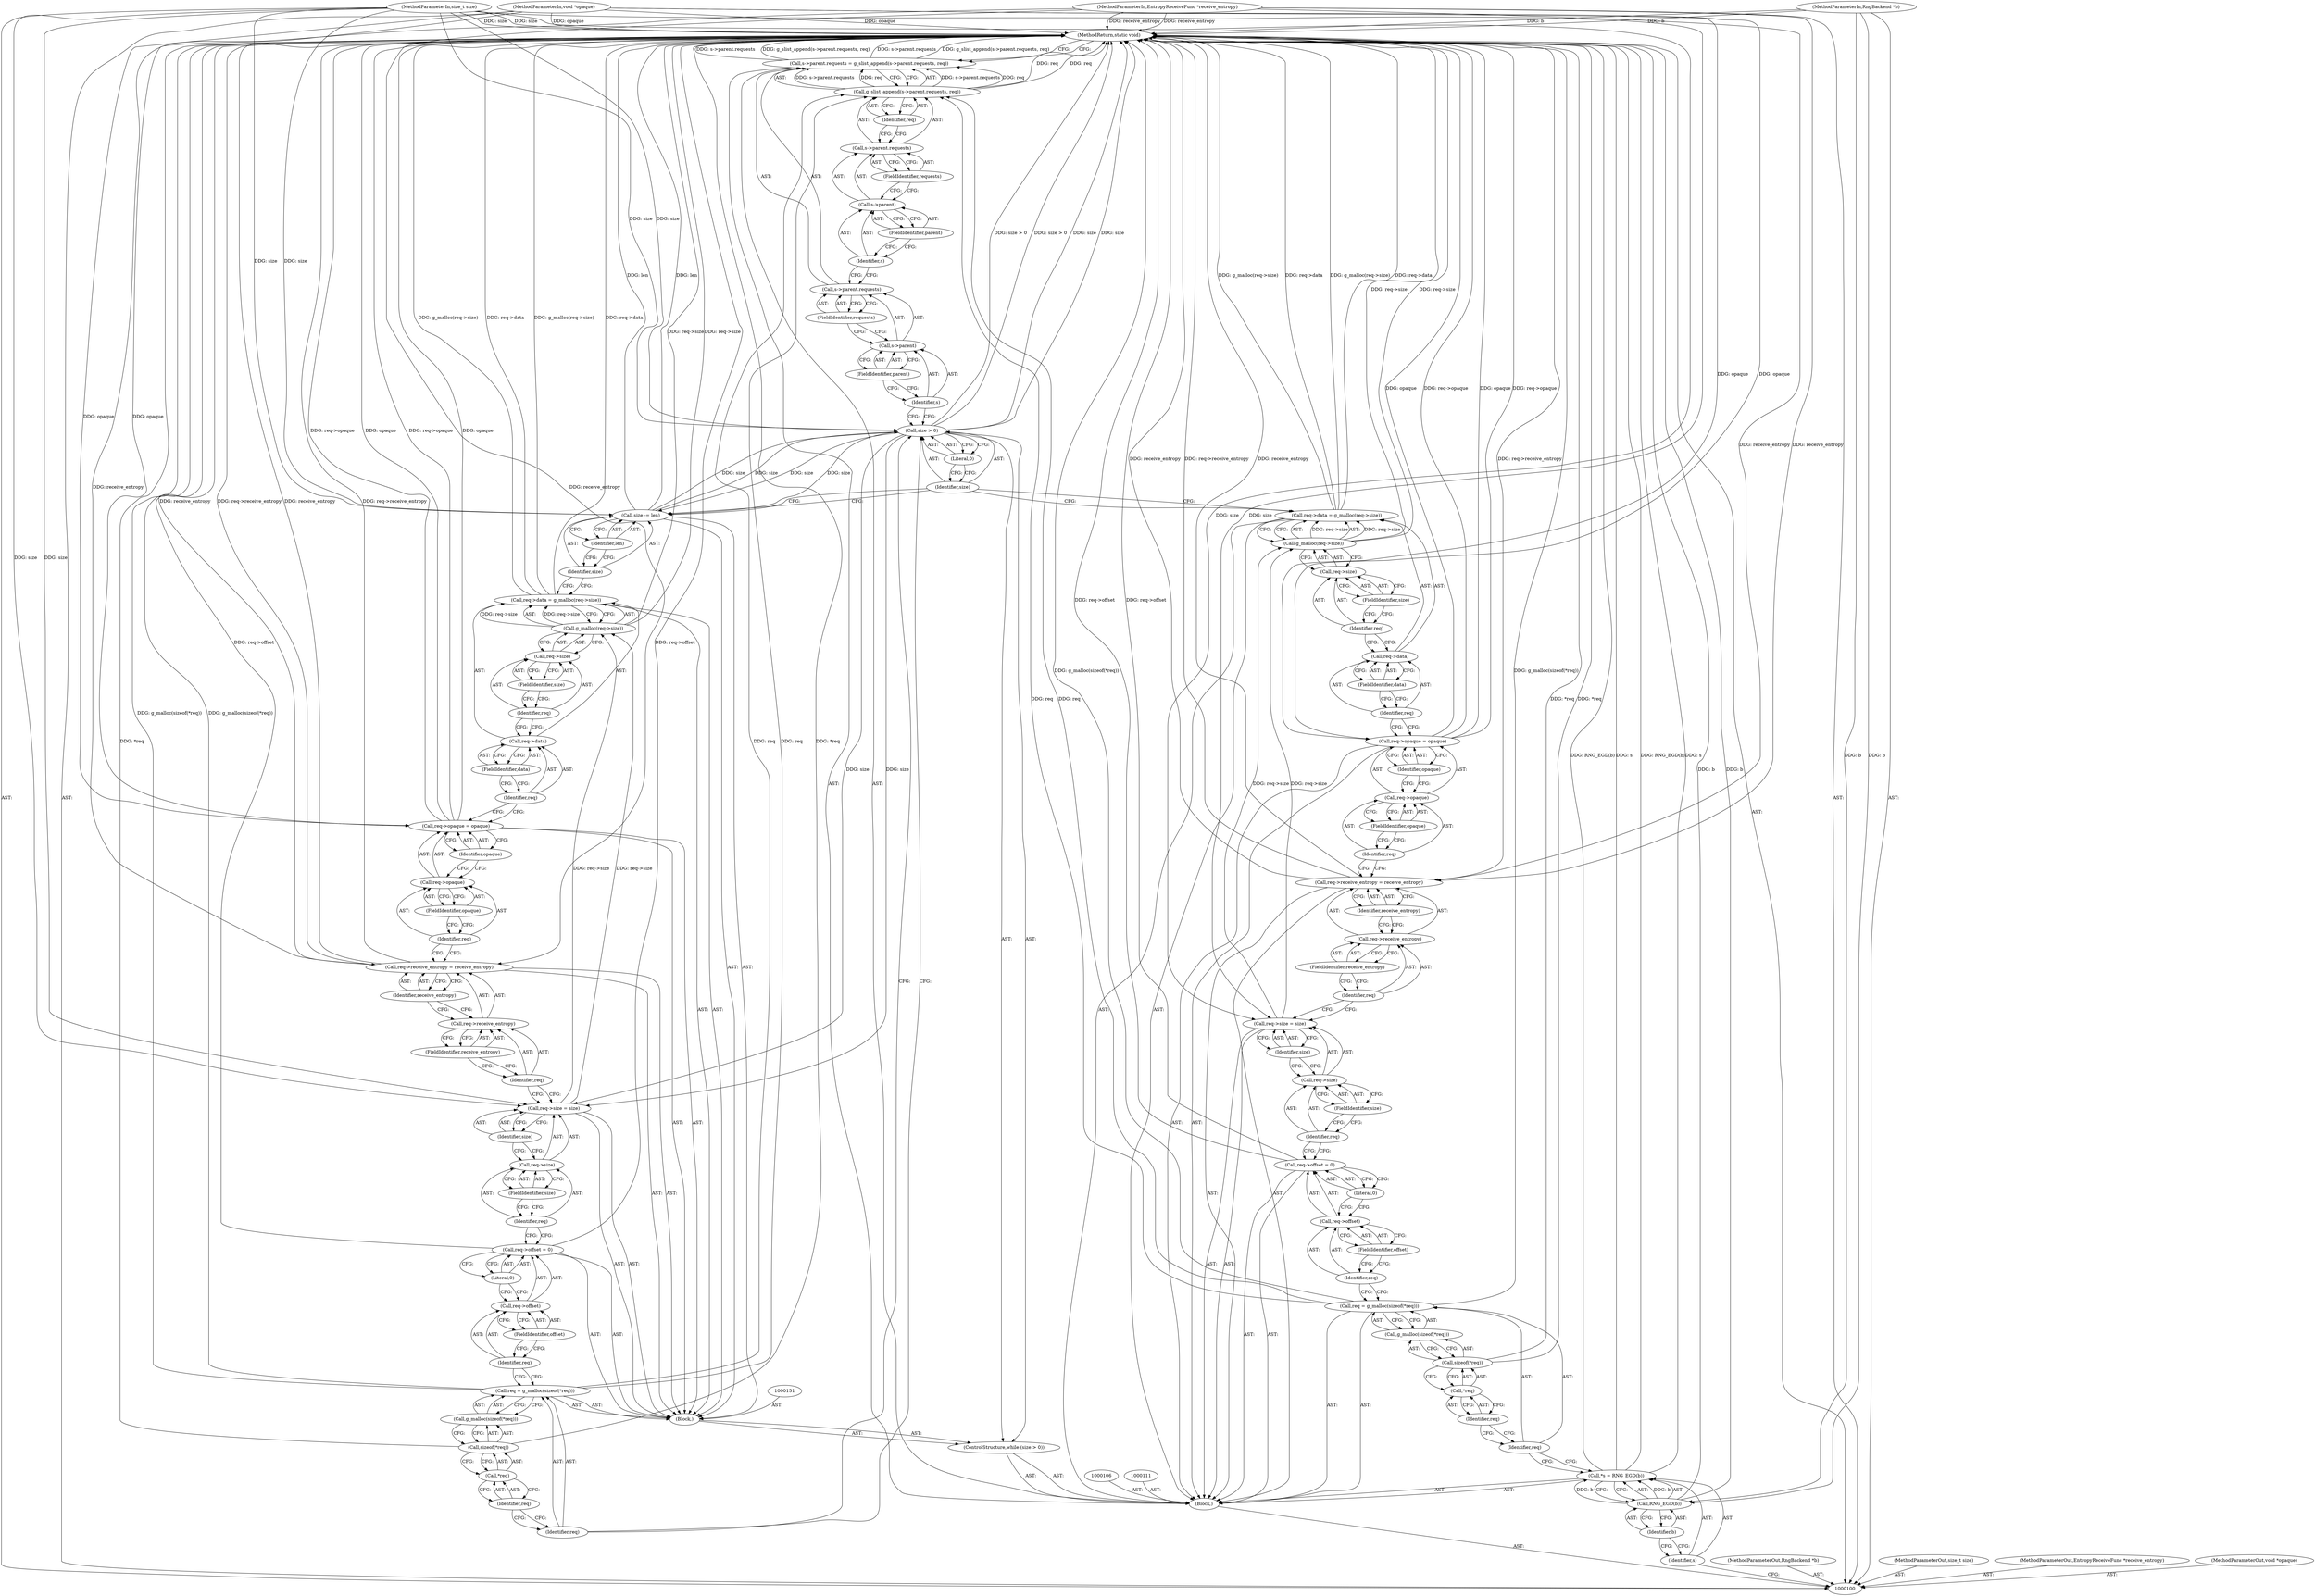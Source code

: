 digraph "1_qemu_60253ed1e6ec6d8e5ef2efe7bf755f475dce9956" {
"1000202" [label="(MethodReturn,static void)"];
"1000101" [label="(MethodParameterIn,RngBackend *b)"];
"1000261" [label="(MethodParameterOut,RngBackend *b)"];
"1000102" [label="(MethodParameterIn,size_t size)"];
"1000262" [label="(MethodParameterOut,size_t size)"];
"1000132" [label="(Identifier,receive_entropy)"];
"1000128" [label="(Call,req->receive_entropy = receive_entropy)"];
"1000129" [label="(Call,req->receive_entropy)"];
"1000130" [label="(Identifier,req)"];
"1000131" [label="(FieldIdentifier,receive_entropy)"];
"1000137" [label="(Identifier,opaque)"];
"1000133" [label="(Call,req->opaque = opaque)"];
"1000134" [label="(Call,req->opaque)"];
"1000135" [label="(Identifier,req)"];
"1000136" [label="(FieldIdentifier,opaque)"];
"1000142" [label="(Call,g_malloc(req->size))"];
"1000143" [label="(Call,req->size)"];
"1000144" [label="(Identifier,req)"];
"1000145" [label="(FieldIdentifier,size)"];
"1000138" [label="(Call,req->data = g_malloc(req->size))"];
"1000139" [label="(Call,req->data)"];
"1000140" [label="(Identifier,req)"];
"1000141" [label="(FieldIdentifier,data)"];
"1000147" [label="(Call,size > 0)"];
"1000148" [label="(Identifier,size)"];
"1000149" [label="(Literal,0)"];
"1000146" [label="(ControlStructure,while (size > 0))"];
"1000150" [label="(Block,)"];
"1000154" [label="(Call,g_malloc(sizeof(*req)))"];
"1000155" [label="(Call,sizeof(*req))"];
"1000156" [label="(Call,*req)"];
"1000157" [label="(Identifier,req)"];
"1000152" [label="(Call,req = g_malloc(sizeof(*req)))"];
"1000153" [label="(Identifier,req)"];
"1000162" [label="(Literal,0)"];
"1000158" [label="(Call,req->offset = 0)"];
"1000159" [label="(Call,req->offset)"];
"1000160" [label="(Identifier,req)"];
"1000161" [label="(FieldIdentifier,offset)"];
"1000167" [label="(Identifier,size)"];
"1000163" [label="(Call,req->size = size)"];
"1000164" [label="(Call,req->size)"];
"1000165" [label="(Identifier,req)"];
"1000166" [label="(FieldIdentifier,size)"];
"1000103" [label="(MethodParameterIn,EntropyReceiveFunc *receive_entropy)"];
"1000263" [label="(MethodParameterOut,EntropyReceiveFunc *receive_entropy)"];
"1000172" [label="(Identifier,receive_entropy)"];
"1000168" [label="(Call,req->receive_entropy = receive_entropy)"];
"1000169" [label="(Call,req->receive_entropy)"];
"1000170" [label="(Identifier,req)"];
"1000171" [label="(FieldIdentifier,receive_entropy)"];
"1000177" [label="(Identifier,opaque)"];
"1000173" [label="(Call,req->opaque = opaque)"];
"1000174" [label="(Call,req->opaque)"];
"1000175" [label="(Identifier,req)"];
"1000176" [label="(FieldIdentifier,opaque)"];
"1000182" [label="(Call,g_malloc(req->size))"];
"1000183" [label="(Call,req->size)"];
"1000184" [label="(Identifier,req)"];
"1000185" [label="(FieldIdentifier,size)"];
"1000178" [label="(Call,req->data = g_malloc(req->size))"];
"1000179" [label="(Call,req->data)"];
"1000180" [label="(Identifier,req)"];
"1000181" [label="(FieldIdentifier,data)"];
"1000188" [label="(Identifier,len)"];
"1000186" [label="(Call,size -= len)"];
"1000187" [label="(Identifier,size)"];
"1000194" [label="(FieldIdentifier,requests)"];
"1000195" [label="(Call,g_slist_append(s->parent.requests, req))"];
"1000189" [label="(Call,s->parent.requests = g_slist_append(s->parent.requests, req))"];
"1000190" [label="(Call,s->parent.requests)"];
"1000191" [label="(Call,s->parent)"];
"1000192" [label="(Identifier,s)"];
"1000196" [label="(Call,s->parent.requests)"];
"1000197" [label="(Call,s->parent)"];
"1000198" [label="(Identifier,s)"];
"1000199" [label="(FieldIdentifier,parent)"];
"1000200" [label="(FieldIdentifier,requests)"];
"1000201" [label="(Identifier,req)"];
"1000193" [label="(FieldIdentifier,parent)"];
"1000104" [label="(MethodParameterIn,void *opaque)"];
"1000264" [label="(MethodParameterOut,void *opaque)"];
"1000105" [label="(Block,)"];
"1000107" [label="(Call,*s = RNG_EGD(b))"];
"1000108" [label="(Identifier,s)"];
"1000109" [label="(Call,RNG_EGD(b))"];
"1000110" [label="(Identifier,b)"];
"1000114" [label="(Call,g_malloc(sizeof(*req)))"];
"1000115" [label="(Call,sizeof(*req))"];
"1000116" [label="(Call,*req)"];
"1000117" [label="(Identifier,req)"];
"1000112" [label="(Call,req = g_malloc(sizeof(*req)))"];
"1000113" [label="(Identifier,req)"];
"1000122" [label="(Literal,0)"];
"1000118" [label="(Call,req->offset = 0)"];
"1000119" [label="(Call,req->offset)"];
"1000120" [label="(Identifier,req)"];
"1000121" [label="(FieldIdentifier,offset)"];
"1000127" [label="(Identifier,size)"];
"1000123" [label="(Call,req->size = size)"];
"1000124" [label="(Call,req->size)"];
"1000125" [label="(Identifier,req)"];
"1000126" [label="(FieldIdentifier,size)"];
"1000202" -> "1000100"  [label="AST: "];
"1000202" -> "1000189"  [label="CFG: "];
"1000195" -> "1000202"  [label="DDG: req"];
"1000107" -> "1000202"  [label="DDG: s"];
"1000107" -> "1000202"  [label="DDG: RNG_EGD(b)"];
"1000147" -> "1000202"  [label="DDG: size"];
"1000147" -> "1000202"  [label="DDG: size > 0"];
"1000152" -> "1000202"  [label="DDG: g_malloc(sizeof(*req))"];
"1000142" -> "1000202"  [label="DDG: req->size"];
"1000173" -> "1000202"  [label="DDG: opaque"];
"1000173" -> "1000202"  [label="DDG: req->opaque"];
"1000118" -> "1000202"  [label="DDG: req->offset"];
"1000178" -> "1000202"  [label="DDG: g_malloc(req->size)"];
"1000178" -> "1000202"  [label="DDG: req->data"];
"1000158" -> "1000202"  [label="DDG: req->offset"];
"1000186" -> "1000202"  [label="DDG: len"];
"1000168" -> "1000202"  [label="DDG: receive_entropy"];
"1000168" -> "1000202"  [label="DDG: req->receive_entropy"];
"1000138" -> "1000202"  [label="DDG: g_malloc(req->size)"];
"1000138" -> "1000202"  [label="DDG: req->data"];
"1000189" -> "1000202"  [label="DDG: s->parent.requests"];
"1000189" -> "1000202"  [label="DDG: g_slist_append(s->parent.requests, req)"];
"1000104" -> "1000202"  [label="DDG: opaque"];
"1000112" -> "1000202"  [label="DDG: g_malloc(sizeof(*req))"];
"1000128" -> "1000202"  [label="DDG: receive_entropy"];
"1000128" -> "1000202"  [label="DDG: req->receive_entropy"];
"1000133" -> "1000202"  [label="DDG: req->opaque"];
"1000133" -> "1000202"  [label="DDG: opaque"];
"1000103" -> "1000202"  [label="DDG: receive_entropy"];
"1000102" -> "1000202"  [label="DDG: size"];
"1000101" -> "1000202"  [label="DDG: b"];
"1000109" -> "1000202"  [label="DDG: b"];
"1000155" -> "1000202"  [label="DDG: *req"];
"1000115" -> "1000202"  [label="DDG: *req"];
"1000182" -> "1000202"  [label="DDG: req->size"];
"1000101" -> "1000100"  [label="AST: "];
"1000101" -> "1000202"  [label="DDG: b"];
"1000101" -> "1000109"  [label="DDG: b"];
"1000261" -> "1000100"  [label="AST: "];
"1000102" -> "1000100"  [label="AST: "];
"1000102" -> "1000202"  [label="DDG: size"];
"1000102" -> "1000123"  [label="DDG: size"];
"1000102" -> "1000147"  [label="DDG: size"];
"1000102" -> "1000163"  [label="DDG: size"];
"1000102" -> "1000186"  [label="DDG: size"];
"1000262" -> "1000100"  [label="AST: "];
"1000132" -> "1000128"  [label="AST: "];
"1000132" -> "1000129"  [label="CFG: "];
"1000128" -> "1000132"  [label="CFG: "];
"1000128" -> "1000105"  [label="AST: "];
"1000128" -> "1000132"  [label="CFG: "];
"1000129" -> "1000128"  [label="AST: "];
"1000132" -> "1000128"  [label="AST: "];
"1000135" -> "1000128"  [label="CFG: "];
"1000128" -> "1000202"  [label="DDG: receive_entropy"];
"1000128" -> "1000202"  [label="DDG: req->receive_entropy"];
"1000103" -> "1000128"  [label="DDG: receive_entropy"];
"1000129" -> "1000128"  [label="AST: "];
"1000129" -> "1000131"  [label="CFG: "];
"1000130" -> "1000129"  [label="AST: "];
"1000131" -> "1000129"  [label="AST: "];
"1000132" -> "1000129"  [label="CFG: "];
"1000130" -> "1000129"  [label="AST: "];
"1000130" -> "1000123"  [label="CFG: "];
"1000131" -> "1000130"  [label="CFG: "];
"1000131" -> "1000129"  [label="AST: "];
"1000131" -> "1000130"  [label="CFG: "];
"1000129" -> "1000131"  [label="CFG: "];
"1000137" -> "1000133"  [label="AST: "];
"1000137" -> "1000134"  [label="CFG: "];
"1000133" -> "1000137"  [label="CFG: "];
"1000133" -> "1000105"  [label="AST: "];
"1000133" -> "1000137"  [label="CFG: "];
"1000134" -> "1000133"  [label="AST: "];
"1000137" -> "1000133"  [label="AST: "];
"1000140" -> "1000133"  [label="CFG: "];
"1000133" -> "1000202"  [label="DDG: req->opaque"];
"1000133" -> "1000202"  [label="DDG: opaque"];
"1000104" -> "1000133"  [label="DDG: opaque"];
"1000134" -> "1000133"  [label="AST: "];
"1000134" -> "1000136"  [label="CFG: "];
"1000135" -> "1000134"  [label="AST: "];
"1000136" -> "1000134"  [label="AST: "];
"1000137" -> "1000134"  [label="CFG: "];
"1000135" -> "1000134"  [label="AST: "];
"1000135" -> "1000128"  [label="CFG: "];
"1000136" -> "1000135"  [label="CFG: "];
"1000136" -> "1000134"  [label="AST: "];
"1000136" -> "1000135"  [label="CFG: "];
"1000134" -> "1000136"  [label="CFG: "];
"1000142" -> "1000138"  [label="AST: "];
"1000142" -> "1000143"  [label="CFG: "];
"1000143" -> "1000142"  [label="AST: "];
"1000138" -> "1000142"  [label="CFG: "];
"1000142" -> "1000202"  [label="DDG: req->size"];
"1000142" -> "1000138"  [label="DDG: req->size"];
"1000123" -> "1000142"  [label="DDG: req->size"];
"1000143" -> "1000142"  [label="AST: "];
"1000143" -> "1000145"  [label="CFG: "];
"1000144" -> "1000143"  [label="AST: "];
"1000145" -> "1000143"  [label="AST: "];
"1000142" -> "1000143"  [label="CFG: "];
"1000144" -> "1000143"  [label="AST: "];
"1000144" -> "1000139"  [label="CFG: "];
"1000145" -> "1000144"  [label="CFG: "];
"1000145" -> "1000143"  [label="AST: "];
"1000145" -> "1000144"  [label="CFG: "];
"1000143" -> "1000145"  [label="CFG: "];
"1000138" -> "1000105"  [label="AST: "];
"1000138" -> "1000142"  [label="CFG: "];
"1000139" -> "1000138"  [label="AST: "];
"1000142" -> "1000138"  [label="AST: "];
"1000148" -> "1000138"  [label="CFG: "];
"1000138" -> "1000202"  [label="DDG: g_malloc(req->size)"];
"1000138" -> "1000202"  [label="DDG: req->data"];
"1000142" -> "1000138"  [label="DDG: req->size"];
"1000139" -> "1000138"  [label="AST: "];
"1000139" -> "1000141"  [label="CFG: "];
"1000140" -> "1000139"  [label="AST: "];
"1000141" -> "1000139"  [label="AST: "];
"1000144" -> "1000139"  [label="CFG: "];
"1000140" -> "1000139"  [label="AST: "];
"1000140" -> "1000133"  [label="CFG: "];
"1000141" -> "1000140"  [label="CFG: "];
"1000141" -> "1000139"  [label="AST: "];
"1000141" -> "1000140"  [label="CFG: "];
"1000139" -> "1000141"  [label="CFG: "];
"1000147" -> "1000146"  [label="AST: "];
"1000147" -> "1000149"  [label="CFG: "];
"1000148" -> "1000147"  [label="AST: "];
"1000149" -> "1000147"  [label="AST: "];
"1000153" -> "1000147"  [label="CFG: "];
"1000192" -> "1000147"  [label="CFG: "];
"1000147" -> "1000202"  [label="DDG: size"];
"1000147" -> "1000202"  [label="DDG: size > 0"];
"1000186" -> "1000147"  [label="DDG: size"];
"1000102" -> "1000147"  [label="DDG: size"];
"1000147" -> "1000163"  [label="DDG: size"];
"1000147" -> "1000186"  [label="DDG: size"];
"1000148" -> "1000147"  [label="AST: "];
"1000148" -> "1000186"  [label="CFG: "];
"1000148" -> "1000138"  [label="CFG: "];
"1000149" -> "1000148"  [label="CFG: "];
"1000149" -> "1000147"  [label="AST: "];
"1000149" -> "1000148"  [label="CFG: "];
"1000147" -> "1000149"  [label="CFG: "];
"1000146" -> "1000105"  [label="AST: "];
"1000147" -> "1000146"  [label="AST: "];
"1000150" -> "1000146"  [label="AST: "];
"1000150" -> "1000146"  [label="AST: "];
"1000151" -> "1000150"  [label="AST: "];
"1000152" -> "1000150"  [label="AST: "];
"1000158" -> "1000150"  [label="AST: "];
"1000163" -> "1000150"  [label="AST: "];
"1000168" -> "1000150"  [label="AST: "];
"1000173" -> "1000150"  [label="AST: "];
"1000178" -> "1000150"  [label="AST: "];
"1000186" -> "1000150"  [label="AST: "];
"1000154" -> "1000152"  [label="AST: "];
"1000154" -> "1000155"  [label="CFG: "];
"1000155" -> "1000154"  [label="AST: "];
"1000152" -> "1000154"  [label="CFG: "];
"1000155" -> "1000154"  [label="AST: "];
"1000155" -> "1000156"  [label="CFG: "];
"1000156" -> "1000155"  [label="AST: "];
"1000154" -> "1000155"  [label="CFG: "];
"1000155" -> "1000202"  [label="DDG: *req"];
"1000156" -> "1000155"  [label="AST: "];
"1000156" -> "1000157"  [label="CFG: "];
"1000157" -> "1000156"  [label="AST: "];
"1000155" -> "1000156"  [label="CFG: "];
"1000157" -> "1000156"  [label="AST: "];
"1000157" -> "1000153"  [label="CFG: "];
"1000156" -> "1000157"  [label="CFG: "];
"1000152" -> "1000150"  [label="AST: "];
"1000152" -> "1000154"  [label="CFG: "];
"1000153" -> "1000152"  [label="AST: "];
"1000154" -> "1000152"  [label="AST: "];
"1000160" -> "1000152"  [label="CFG: "];
"1000152" -> "1000202"  [label="DDG: g_malloc(sizeof(*req))"];
"1000152" -> "1000195"  [label="DDG: req"];
"1000153" -> "1000152"  [label="AST: "];
"1000153" -> "1000147"  [label="CFG: "];
"1000157" -> "1000153"  [label="CFG: "];
"1000162" -> "1000158"  [label="AST: "];
"1000162" -> "1000159"  [label="CFG: "];
"1000158" -> "1000162"  [label="CFG: "];
"1000158" -> "1000150"  [label="AST: "];
"1000158" -> "1000162"  [label="CFG: "];
"1000159" -> "1000158"  [label="AST: "];
"1000162" -> "1000158"  [label="AST: "];
"1000165" -> "1000158"  [label="CFG: "];
"1000158" -> "1000202"  [label="DDG: req->offset"];
"1000159" -> "1000158"  [label="AST: "];
"1000159" -> "1000161"  [label="CFG: "];
"1000160" -> "1000159"  [label="AST: "];
"1000161" -> "1000159"  [label="AST: "];
"1000162" -> "1000159"  [label="CFG: "];
"1000160" -> "1000159"  [label="AST: "];
"1000160" -> "1000152"  [label="CFG: "];
"1000161" -> "1000160"  [label="CFG: "];
"1000161" -> "1000159"  [label="AST: "];
"1000161" -> "1000160"  [label="CFG: "];
"1000159" -> "1000161"  [label="CFG: "];
"1000167" -> "1000163"  [label="AST: "];
"1000167" -> "1000164"  [label="CFG: "];
"1000163" -> "1000167"  [label="CFG: "];
"1000163" -> "1000150"  [label="AST: "];
"1000163" -> "1000167"  [label="CFG: "];
"1000164" -> "1000163"  [label="AST: "];
"1000167" -> "1000163"  [label="AST: "];
"1000170" -> "1000163"  [label="CFG: "];
"1000147" -> "1000163"  [label="DDG: size"];
"1000102" -> "1000163"  [label="DDG: size"];
"1000163" -> "1000182"  [label="DDG: req->size"];
"1000164" -> "1000163"  [label="AST: "];
"1000164" -> "1000166"  [label="CFG: "];
"1000165" -> "1000164"  [label="AST: "];
"1000166" -> "1000164"  [label="AST: "];
"1000167" -> "1000164"  [label="CFG: "];
"1000165" -> "1000164"  [label="AST: "];
"1000165" -> "1000158"  [label="CFG: "];
"1000166" -> "1000165"  [label="CFG: "];
"1000166" -> "1000164"  [label="AST: "];
"1000166" -> "1000165"  [label="CFG: "];
"1000164" -> "1000166"  [label="CFG: "];
"1000103" -> "1000100"  [label="AST: "];
"1000103" -> "1000202"  [label="DDG: receive_entropy"];
"1000103" -> "1000128"  [label="DDG: receive_entropy"];
"1000103" -> "1000168"  [label="DDG: receive_entropy"];
"1000263" -> "1000100"  [label="AST: "];
"1000172" -> "1000168"  [label="AST: "];
"1000172" -> "1000169"  [label="CFG: "];
"1000168" -> "1000172"  [label="CFG: "];
"1000168" -> "1000150"  [label="AST: "];
"1000168" -> "1000172"  [label="CFG: "];
"1000169" -> "1000168"  [label="AST: "];
"1000172" -> "1000168"  [label="AST: "];
"1000175" -> "1000168"  [label="CFG: "];
"1000168" -> "1000202"  [label="DDG: receive_entropy"];
"1000168" -> "1000202"  [label="DDG: req->receive_entropy"];
"1000103" -> "1000168"  [label="DDG: receive_entropy"];
"1000169" -> "1000168"  [label="AST: "];
"1000169" -> "1000171"  [label="CFG: "];
"1000170" -> "1000169"  [label="AST: "];
"1000171" -> "1000169"  [label="AST: "];
"1000172" -> "1000169"  [label="CFG: "];
"1000170" -> "1000169"  [label="AST: "];
"1000170" -> "1000163"  [label="CFG: "];
"1000171" -> "1000170"  [label="CFG: "];
"1000171" -> "1000169"  [label="AST: "];
"1000171" -> "1000170"  [label="CFG: "];
"1000169" -> "1000171"  [label="CFG: "];
"1000177" -> "1000173"  [label="AST: "];
"1000177" -> "1000174"  [label="CFG: "];
"1000173" -> "1000177"  [label="CFG: "];
"1000173" -> "1000150"  [label="AST: "];
"1000173" -> "1000177"  [label="CFG: "];
"1000174" -> "1000173"  [label="AST: "];
"1000177" -> "1000173"  [label="AST: "];
"1000180" -> "1000173"  [label="CFG: "];
"1000173" -> "1000202"  [label="DDG: opaque"];
"1000173" -> "1000202"  [label="DDG: req->opaque"];
"1000104" -> "1000173"  [label="DDG: opaque"];
"1000174" -> "1000173"  [label="AST: "];
"1000174" -> "1000176"  [label="CFG: "];
"1000175" -> "1000174"  [label="AST: "];
"1000176" -> "1000174"  [label="AST: "];
"1000177" -> "1000174"  [label="CFG: "];
"1000175" -> "1000174"  [label="AST: "];
"1000175" -> "1000168"  [label="CFG: "];
"1000176" -> "1000175"  [label="CFG: "];
"1000176" -> "1000174"  [label="AST: "];
"1000176" -> "1000175"  [label="CFG: "];
"1000174" -> "1000176"  [label="CFG: "];
"1000182" -> "1000178"  [label="AST: "];
"1000182" -> "1000183"  [label="CFG: "];
"1000183" -> "1000182"  [label="AST: "];
"1000178" -> "1000182"  [label="CFG: "];
"1000182" -> "1000202"  [label="DDG: req->size"];
"1000182" -> "1000178"  [label="DDG: req->size"];
"1000163" -> "1000182"  [label="DDG: req->size"];
"1000183" -> "1000182"  [label="AST: "];
"1000183" -> "1000185"  [label="CFG: "];
"1000184" -> "1000183"  [label="AST: "];
"1000185" -> "1000183"  [label="AST: "];
"1000182" -> "1000183"  [label="CFG: "];
"1000184" -> "1000183"  [label="AST: "];
"1000184" -> "1000179"  [label="CFG: "];
"1000185" -> "1000184"  [label="CFG: "];
"1000185" -> "1000183"  [label="AST: "];
"1000185" -> "1000184"  [label="CFG: "];
"1000183" -> "1000185"  [label="CFG: "];
"1000178" -> "1000150"  [label="AST: "];
"1000178" -> "1000182"  [label="CFG: "];
"1000179" -> "1000178"  [label="AST: "];
"1000182" -> "1000178"  [label="AST: "];
"1000187" -> "1000178"  [label="CFG: "];
"1000178" -> "1000202"  [label="DDG: g_malloc(req->size)"];
"1000178" -> "1000202"  [label="DDG: req->data"];
"1000182" -> "1000178"  [label="DDG: req->size"];
"1000179" -> "1000178"  [label="AST: "];
"1000179" -> "1000181"  [label="CFG: "];
"1000180" -> "1000179"  [label="AST: "];
"1000181" -> "1000179"  [label="AST: "];
"1000184" -> "1000179"  [label="CFG: "];
"1000180" -> "1000179"  [label="AST: "];
"1000180" -> "1000173"  [label="CFG: "];
"1000181" -> "1000180"  [label="CFG: "];
"1000181" -> "1000179"  [label="AST: "];
"1000181" -> "1000180"  [label="CFG: "];
"1000179" -> "1000181"  [label="CFG: "];
"1000188" -> "1000186"  [label="AST: "];
"1000188" -> "1000187"  [label="CFG: "];
"1000186" -> "1000188"  [label="CFG: "];
"1000186" -> "1000150"  [label="AST: "];
"1000186" -> "1000188"  [label="CFG: "];
"1000187" -> "1000186"  [label="AST: "];
"1000188" -> "1000186"  [label="AST: "];
"1000148" -> "1000186"  [label="CFG: "];
"1000186" -> "1000202"  [label="DDG: len"];
"1000186" -> "1000147"  [label="DDG: size"];
"1000102" -> "1000186"  [label="DDG: size"];
"1000147" -> "1000186"  [label="DDG: size"];
"1000187" -> "1000186"  [label="AST: "];
"1000187" -> "1000178"  [label="CFG: "];
"1000188" -> "1000187"  [label="CFG: "];
"1000194" -> "1000190"  [label="AST: "];
"1000194" -> "1000191"  [label="CFG: "];
"1000190" -> "1000194"  [label="CFG: "];
"1000195" -> "1000189"  [label="AST: "];
"1000195" -> "1000201"  [label="CFG: "];
"1000196" -> "1000195"  [label="AST: "];
"1000201" -> "1000195"  [label="AST: "];
"1000189" -> "1000195"  [label="CFG: "];
"1000195" -> "1000202"  [label="DDG: req"];
"1000195" -> "1000189"  [label="DDG: s->parent.requests"];
"1000195" -> "1000189"  [label="DDG: req"];
"1000152" -> "1000195"  [label="DDG: req"];
"1000112" -> "1000195"  [label="DDG: req"];
"1000189" -> "1000105"  [label="AST: "];
"1000189" -> "1000195"  [label="CFG: "];
"1000190" -> "1000189"  [label="AST: "];
"1000195" -> "1000189"  [label="AST: "];
"1000202" -> "1000189"  [label="CFG: "];
"1000189" -> "1000202"  [label="DDG: s->parent.requests"];
"1000189" -> "1000202"  [label="DDG: g_slist_append(s->parent.requests, req)"];
"1000195" -> "1000189"  [label="DDG: s->parent.requests"];
"1000195" -> "1000189"  [label="DDG: req"];
"1000190" -> "1000189"  [label="AST: "];
"1000190" -> "1000194"  [label="CFG: "];
"1000191" -> "1000190"  [label="AST: "];
"1000194" -> "1000190"  [label="AST: "];
"1000198" -> "1000190"  [label="CFG: "];
"1000191" -> "1000190"  [label="AST: "];
"1000191" -> "1000193"  [label="CFG: "];
"1000192" -> "1000191"  [label="AST: "];
"1000193" -> "1000191"  [label="AST: "];
"1000194" -> "1000191"  [label="CFG: "];
"1000192" -> "1000191"  [label="AST: "];
"1000192" -> "1000147"  [label="CFG: "];
"1000193" -> "1000192"  [label="CFG: "];
"1000196" -> "1000195"  [label="AST: "];
"1000196" -> "1000200"  [label="CFG: "];
"1000197" -> "1000196"  [label="AST: "];
"1000200" -> "1000196"  [label="AST: "];
"1000201" -> "1000196"  [label="CFG: "];
"1000197" -> "1000196"  [label="AST: "];
"1000197" -> "1000199"  [label="CFG: "];
"1000198" -> "1000197"  [label="AST: "];
"1000199" -> "1000197"  [label="AST: "];
"1000200" -> "1000197"  [label="CFG: "];
"1000198" -> "1000197"  [label="AST: "];
"1000198" -> "1000190"  [label="CFG: "];
"1000199" -> "1000198"  [label="CFG: "];
"1000199" -> "1000197"  [label="AST: "];
"1000199" -> "1000198"  [label="CFG: "];
"1000197" -> "1000199"  [label="CFG: "];
"1000200" -> "1000196"  [label="AST: "];
"1000200" -> "1000197"  [label="CFG: "];
"1000196" -> "1000200"  [label="CFG: "];
"1000201" -> "1000195"  [label="AST: "];
"1000201" -> "1000196"  [label="CFG: "];
"1000195" -> "1000201"  [label="CFG: "];
"1000193" -> "1000191"  [label="AST: "];
"1000193" -> "1000192"  [label="CFG: "];
"1000191" -> "1000193"  [label="CFG: "];
"1000104" -> "1000100"  [label="AST: "];
"1000104" -> "1000202"  [label="DDG: opaque"];
"1000104" -> "1000133"  [label="DDG: opaque"];
"1000104" -> "1000173"  [label="DDG: opaque"];
"1000264" -> "1000100"  [label="AST: "];
"1000105" -> "1000100"  [label="AST: "];
"1000106" -> "1000105"  [label="AST: "];
"1000107" -> "1000105"  [label="AST: "];
"1000111" -> "1000105"  [label="AST: "];
"1000112" -> "1000105"  [label="AST: "];
"1000118" -> "1000105"  [label="AST: "];
"1000123" -> "1000105"  [label="AST: "];
"1000128" -> "1000105"  [label="AST: "];
"1000133" -> "1000105"  [label="AST: "];
"1000138" -> "1000105"  [label="AST: "];
"1000146" -> "1000105"  [label="AST: "];
"1000189" -> "1000105"  [label="AST: "];
"1000107" -> "1000105"  [label="AST: "];
"1000107" -> "1000109"  [label="CFG: "];
"1000108" -> "1000107"  [label="AST: "];
"1000109" -> "1000107"  [label="AST: "];
"1000113" -> "1000107"  [label="CFG: "];
"1000107" -> "1000202"  [label="DDG: s"];
"1000107" -> "1000202"  [label="DDG: RNG_EGD(b)"];
"1000109" -> "1000107"  [label="DDG: b"];
"1000108" -> "1000107"  [label="AST: "];
"1000108" -> "1000100"  [label="CFG: "];
"1000110" -> "1000108"  [label="CFG: "];
"1000109" -> "1000107"  [label="AST: "];
"1000109" -> "1000110"  [label="CFG: "];
"1000110" -> "1000109"  [label="AST: "];
"1000107" -> "1000109"  [label="CFG: "];
"1000109" -> "1000202"  [label="DDG: b"];
"1000109" -> "1000107"  [label="DDG: b"];
"1000101" -> "1000109"  [label="DDG: b"];
"1000110" -> "1000109"  [label="AST: "];
"1000110" -> "1000108"  [label="CFG: "];
"1000109" -> "1000110"  [label="CFG: "];
"1000114" -> "1000112"  [label="AST: "];
"1000114" -> "1000115"  [label="CFG: "];
"1000115" -> "1000114"  [label="AST: "];
"1000112" -> "1000114"  [label="CFG: "];
"1000115" -> "1000114"  [label="AST: "];
"1000115" -> "1000116"  [label="CFG: "];
"1000116" -> "1000115"  [label="AST: "];
"1000114" -> "1000115"  [label="CFG: "];
"1000115" -> "1000202"  [label="DDG: *req"];
"1000116" -> "1000115"  [label="AST: "];
"1000116" -> "1000117"  [label="CFG: "];
"1000117" -> "1000116"  [label="AST: "];
"1000115" -> "1000116"  [label="CFG: "];
"1000117" -> "1000116"  [label="AST: "];
"1000117" -> "1000113"  [label="CFG: "];
"1000116" -> "1000117"  [label="CFG: "];
"1000112" -> "1000105"  [label="AST: "];
"1000112" -> "1000114"  [label="CFG: "];
"1000113" -> "1000112"  [label="AST: "];
"1000114" -> "1000112"  [label="AST: "];
"1000120" -> "1000112"  [label="CFG: "];
"1000112" -> "1000202"  [label="DDG: g_malloc(sizeof(*req))"];
"1000112" -> "1000195"  [label="DDG: req"];
"1000113" -> "1000112"  [label="AST: "];
"1000113" -> "1000107"  [label="CFG: "];
"1000117" -> "1000113"  [label="CFG: "];
"1000122" -> "1000118"  [label="AST: "];
"1000122" -> "1000119"  [label="CFG: "];
"1000118" -> "1000122"  [label="CFG: "];
"1000118" -> "1000105"  [label="AST: "];
"1000118" -> "1000122"  [label="CFG: "];
"1000119" -> "1000118"  [label="AST: "];
"1000122" -> "1000118"  [label="AST: "];
"1000125" -> "1000118"  [label="CFG: "];
"1000118" -> "1000202"  [label="DDG: req->offset"];
"1000119" -> "1000118"  [label="AST: "];
"1000119" -> "1000121"  [label="CFG: "];
"1000120" -> "1000119"  [label="AST: "];
"1000121" -> "1000119"  [label="AST: "];
"1000122" -> "1000119"  [label="CFG: "];
"1000120" -> "1000119"  [label="AST: "];
"1000120" -> "1000112"  [label="CFG: "];
"1000121" -> "1000120"  [label="CFG: "];
"1000121" -> "1000119"  [label="AST: "];
"1000121" -> "1000120"  [label="CFG: "];
"1000119" -> "1000121"  [label="CFG: "];
"1000127" -> "1000123"  [label="AST: "];
"1000127" -> "1000124"  [label="CFG: "];
"1000123" -> "1000127"  [label="CFG: "];
"1000123" -> "1000105"  [label="AST: "];
"1000123" -> "1000127"  [label="CFG: "];
"1000124" -> "1000123"  [label="AST: "];
"1000127" -> "1000123"  [label="AST: "];
"1000130" -> "1000123"  [label="CFG: "];
"1000102" -> "1000123"  [label="DDG: size"];
"1000123" -> "1000142"  [label="DDG: req->size"];
"1000124" -> "1000123"  [label="AST: "];
"1000124" -> "1000126"  [label="CFG: "];
"1000125" -> "1000124"  [label="AST: "];
"1000126" -> "1000124"  [label="AST: "];
"1000127" -> "1000124"  [label="CFG: "];
"1000125" -> "1000124"  [label="AST: "];
"1000125" -> "1000118"  [label="CFG: "];
"1000126" -> "1000125"  [label="CFG: "];
"1000126" -> "1000124"  [label="AST: "];
"1000126" -> "1000125"  [label="CFG: "];
"1000124" -> "1000126"  [label="CFG: "];
}
